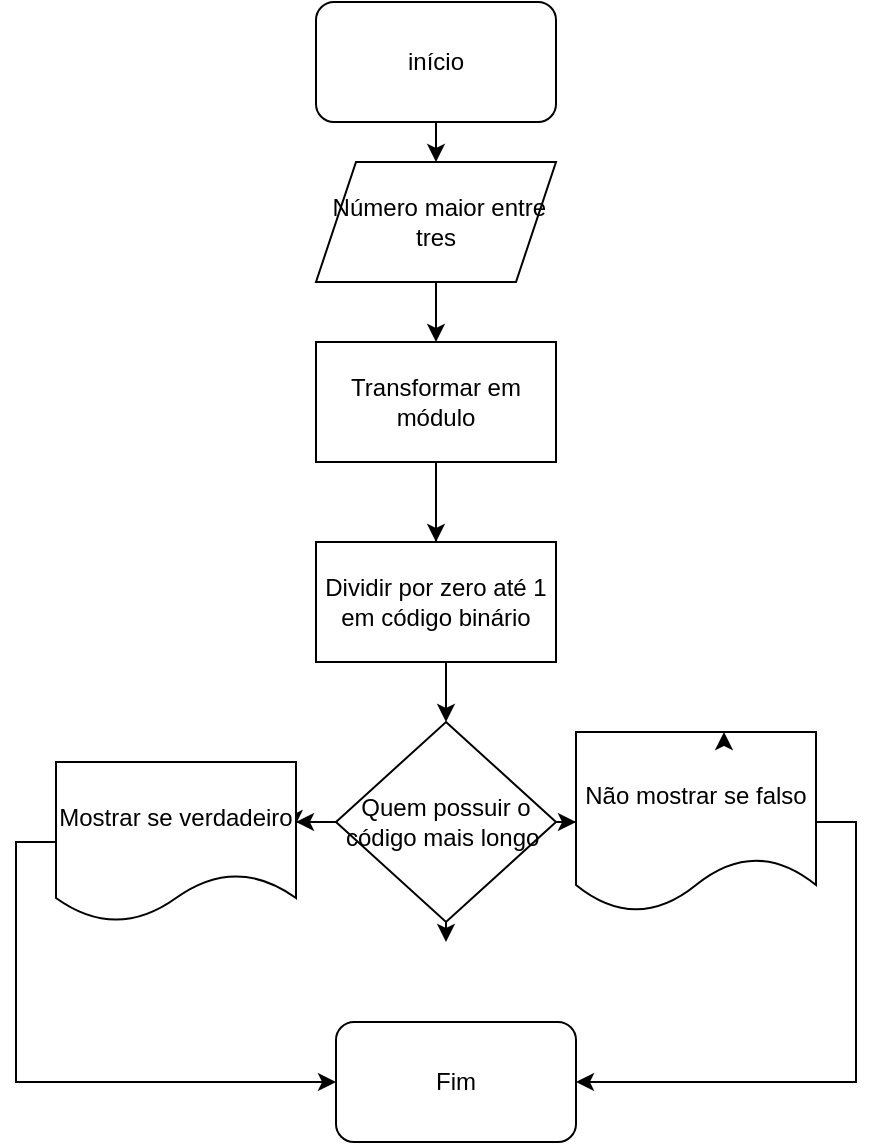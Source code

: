 <mxfile version="14.4.6" type="github"><diagram id="3gzb2Kfj3YzyF-HD5mdo" name="Page-1"><mxGraphModel dx="958" dy="538" grid="1" gridSize="10" guides="1" tooltips="1" connect="1" arrows="1" fold="1" page="1" pageScale="1" pageWidth="827" pageHeight="1169" math="0" shadow="0"><root><mxCell id="0"/><mxCell id="1" parent="0"/><mxCell id="CdTqDBbspvCTaYCGfOf0-4" style="edgeStyle=orthogonalEdgeStyle;rounded=0;orthogonalLoop=1;jettySize=auto;html=1;exitX=0.5;exitY=1;exitDx=0;exitDy=0;entryX=0.5;entryY=0;entryDx=0;entryDy=0;" edge="1" parent="1" source="CdTqDBbspvCTaYCGfOf0-1" target="CdTqDBbspvCTaYCGfOf0-2"><mxGeometry relative="1" as="geometry"/></mxCell><mxCell id="CdTqDBbspvCTaYCGfOf0-1" value="início" style="rounded=1;whiteSpace=wrap;html=1;" vertex="1" parent="1"><mxGeometry x="210" y="60" width="120" height="60" as="geometry"/></mxCell><mxCell id="CdTqDBbspvCTaYCGfOf0-3" style="edgeStyle=orthogonalEdgeStyle;rounded=0;orthogonalLoop=1;jettySize=auto;html=1;exitX=0.5;exitY=0;exitDx=0;exitDy=0;" edge="1" parent="1" source="CdTqDBbspvCTaYCGfOf0-2"><mxGeometry relative="1" as="geometry"><mxPoint x="270" y="160" as="targetPoint"/></mxGeometry></mxCell><mxCell id="CdTqDBbspvCTaYCGfOf0-6" style="edgeStyle=orthogonalEdgeStyle;rounded=0;orthogonalLoop=1;jettySize=auto;html=1;exitX=0.5;exitY=1;exitDx=0;exitDy=0;entryX=0.5;entryY=0;entryDx=0;entryDy=0;" edge="1" parent="1" source="CdTqDBbspvCTaYCGfOf0-2" target="CdTqDBbspvCTaYCGfOf0-5"><mxGeometry relative="1" as="geometry"/></mxCell><mxCell id="CdTqDBbspvCTaYCGfOf0-2" value="&amp;nbsp;Número maior entre tres" style="shape=parallelogram;perimeter=parallelogramPerimeter;whiteSpace=wrap;html=1;fixedSize=1;" vertex="1" parent="1"><mxGeometry x="210" y="140" width="120" height="60" as="geometry"/></mxCell><mxCell id="CdTqDBbspvCTaYCGfOf0-8" style="edgeStyle=orthogonalEdgeStyle;rounded=0;orthogonalLoop=1;jettySize=auto;html=1;exitX=0.5;exitY=1;exitDx=0;exitDy=0;entryX=0.5;entryY=0;entryDx=0;entryDy=0;" edge="1" parent="1" source="CdTqDBbspvCTaYCGfOf0-5" target="CdTqDBbspvCTaYCGfOf0-7"><mxGeometry relative="1" as="geometry"/></mxCell><mxCell id="CdTqDBbspvCTaYCGfOf0-12" style="edgeStyle=orthogonalEdgeStyle;rounded=0;orthogonalLoop=1;jettySize=auto;html=1;exitX=0.5;exitY=1;exitDx=0;exitDy=0;" edge="1" parent="1" source="CdTqDBbspvCTaYCGfOf0-5"><mxGeometry relative="1" as="geometry"><mxPoint x="270" y="330" as="targetPoint"/></mxGeometry></mxCell><mxCell id="CdTqDBbspvCTaYCGfOf0-5" value="Transformar em módulo" style="rounded=0;whiteSpace=wrap;html=1;" vertex="1" parent="1"><mxGeometry x="210" y="230" width="120" height="60" as="geometry"/></mxCell><mxCell id="CdTqDBbspvCTaYCGfOf0-14" style="edgeStyle=orthogonalEdgeStyle;rounded=0;orthogonalLoop=1;jettySize=auto;html=1;exitX=1;exitY=0.5;exitDx=0;exitDy=0;" edge="1" parent="1" source="CdTqDBbspvCTaYCGfOf0-7" target="CdTqDBbspvCTaYCGfOf0-13"><mxGeometry relative="1" as="geometry"/></mxCell><mxCell id="CdTqDBbspvCTaYCGfOf0-15" style="edgeStyle=orthogonalEdgeStyle;rounded=0;orthogonalLoop=1;jettySize=auto;html=1;exitX=0;exitY=0.5;exitDx=0;exitDy=0;entryX=0.75;entryY=0.375;entryDx=0;entryDy=0;entryPerimeter=0;" edge="1" parent="1" source="CdTqDBbspvCTaYCGfOf0-7" target="CdTqDBbspvCTaYCGfOf0-9"><mxGeometry relative="1" as="geometry"><Array as="points"><mxPoint x="150" y="470"/><mxPoint x="150" y="470"/></Array></mxGeometry></mxCell><mxCell id="CdTqDBbspvCTaYCGfOf0-16" style="edgeStyle=orthogonalEdgeStyle;rounded=0;orthogonalLoop=1;jettySize=auto;html=1;exitX=0;exitY=0.5;exitDx=0;exitDy=0;entryX=0.992;entryY=0.413;entryDx=0;entryDy=0;entryPerimeter=0;" edge="1" parent="1" source="CdTqDBbspvCTaYCGfOf0-7" target="CdTqDBbspvCTaYCGfOf0-9"><mxGeometry relative="1" as="geometry"/></mxCell><mxCell id="CdTqDBbspvCTaYCGfOf0-17" style="edgeStyle=orthogonalEdgeStyle;rounded=0;orthogonalLoop=1;jettySize=auto;html=1;exitX=0;exitY=0.5;exitDx=0;exitDy=0;" edge="1" parent="1" source="CdTqDBbspvCTaYCGfOf0-9"><mxGeometry relative="1" as="geometry"><mxPoint x="150" y="470" as="targetPoint"/><Array as="points"><mxPoint x="190" y="470"/></Array></mxGeometry></mxCell><mxCell id="CdTqDBbspvCTaYCGfOf0-21" style="edgeStyle=orthogonalEdgeStyle;rounded=0;orthogonalLoop=1;jettySize=auto;html=1;exitX=0.5;exitY=1;exitDx=0;exitDy=0;exitPerimeter=0;" edge="1" parent="1" source="CdTqDBbspvCTaYCGfOf0-7"><mxGeometry relative="1" as="geometry"><mxPoint x="275" y="530" as="targetPoint"/></mxGeometry></mxCell><mxCell id="CdTqDBbspvCTaYCGfOf0-7" value="Quem possuir o código mais longo&amp;nbsp;" style="rhombus;whiteSpace=wrap;html=1;" vertex="1" parent="1"><mxGeometry x="220" y="420" width="110" height="100" as="geometry"/></mxCell><mxCell id="CdTqDBbspvCTaYCGfOf0-10" style="edgeStyle=orthogonalEdgeStyle;rounded=0;orthogonalLoop=1;jettySize=auto;html=1;exitX=0.5;exitY=0;exitDx=0;exitDy=0;" edge="1" parent="1" source="CdTqDBbspvCTaYCGfOf0-7" target="CdTqDBbspvCTaYCGfOf0-7"><mxGeometry relative="1" as="geometry"><Array as="points"><mxPoint x="270" y="500"/></Array></mxGeometry></mxCell><mxCell id="CdTqDBbspvCTaYCGfOf0-11" value="Dividir por zero até 1 em código binário" style="rounded=0;whiteSpace=wrap;html=1;" vertex="1" parent="1"><mxGeometry x="210" y="330" width="120" height="60" as="geometry"/></mxCell><mxCell id="CdTqDBbspvCTaYCGfOf0-22" style="edgeStyle=orthogonalEdgeStyle;rounded=0;orthogonalLoop=1;jettySize=auto;html=1;exitX=1;exitY=0.5;exitDx=0;exitDy=0;entryX=1;entryY=0.5;entryDx=0;entryDy=0;" edge="1" parent="1" source="CdTqDBbspvCTaYCGfOf0-13" target="CdTqDBbspvCTaYCGfOf0-20"><mxGeometry relative="1" as="geometry"/></mxCell><mxCell id="CdTqDBbspvCTaYCGfOf0-13" value="Não mostrar se falso" style="shape=document;whiteSpace=wrap;html=1;boundedLbl=1;" vertex="1" parent="1"><mxGeometry x="340" y="425" width="120" height="90" as="geometry"/></mxCell><mxCell id="CdTqDBbspvCTaYCGfOf0-23" style="edgeStyle=orthogonalEdgeStyle;rounded=0;orthogonalLoop=1;jettySize=auto;html=1;exitX=0;exitY=0.5;exitDx=0;exitDy=0;entryX=0;entryY=0.5;entryDx=0;entryDy=0;" edge="1" parent="1" source="CdTqDBbspvCTaYCGfOf0-9" target="CdTqDBbspvCTaYCGfOf0-20"><mxGeometry relative="1" as="geometry"/></mxCell><mxCell id="CdTqDBbspvCTaYCGfOf0-9" value="Mostrar se verdadeiro" style="shape=document;whiteSpace=wrap;html=1;boundedLbl=1;" vertex="1" parent="1"><mxGeometry x="80" y="440" width="120" height="80" as="geometry"/></mxCell><mxCell id="CdTqDBbspvCTaYCGfOf0-18" style="edgeStyle=orthogonalEdgeStyle;rounded=0;orthogonalLoop=1;jettySize=auto;html=1;exitX=0;exitY=0.5;exitDx=0;exitDy=0;" edge="1" parent="1" source="CdTqDBbspvCTaYCGfOf0-7" target="CdTqDBbspvCTaYCGfOf0-9"><mxGeometry relative="1" as="geometry"><mxPoint x="150" y="470" as="targetPoint"/><mxPoint x="220" y="470" as="sourcePoint"/><Array as="points"><mxPoint x="190" y="470"/></Array></mxGeometry></mxCell><mxCell id="CdTqDBbspvCTaYCGfOf0-19" style="edgeStyle=orthogonalEdgeStyle;rounded=0;orthogonalLoop=1;jettySize=auto;html=1;" edge="1" parent="1" target="CdTqDBbspvCTaYCGfOf0-13"><mxGeometry relative="1" as="geometry"><mxPoint x="414" y="430" as="sourcePoint"/><Array as="points"><mxPoint x="420" y="430"/><mxPoint x="420" y="430"/></Array></mxGeometry></mxCell><mxCell id="CdTqDBbspvCTaYCGfOf0-20" value="Fim" style="rounded=1;whiteSpace=wrap;html=1;" vertex="1" parent="1"><mxGeometry x="220" y="570" width="120" height="60" as="geometry"/></mxCell></root></mxGraphModel></diagram></mxfile>